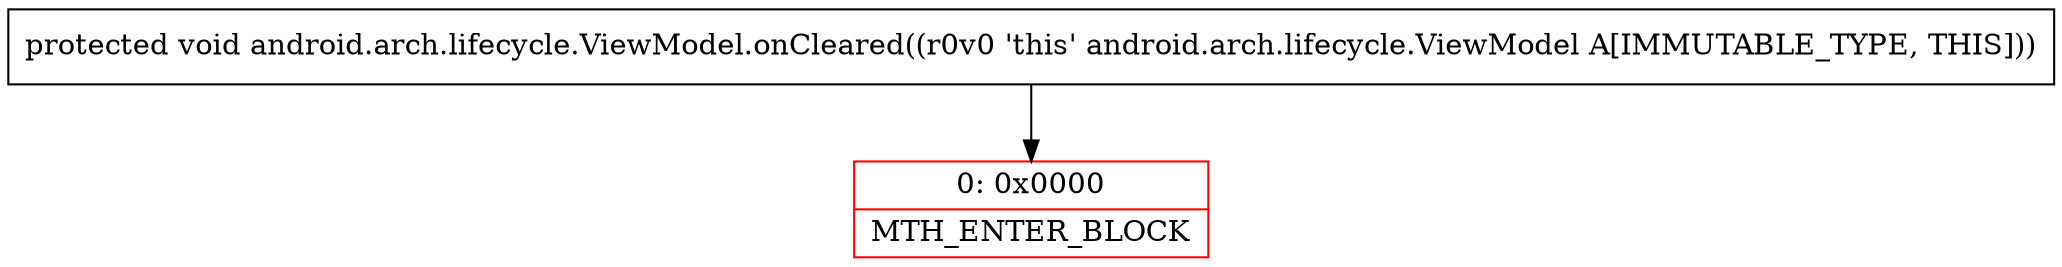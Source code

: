 digraph "CFG forandroid.arch.lifecycle.ViewModel.onCleared()V" {
subgraph cluster_Region_506237514 {
label = "R(0)";
node [shape=record,color=blue];
}
Node_0 [shape=record,color=red,label="{0\:\ 0x0000|MTH_ENTER_BLOCK\l}"];
MethodNode[shape=record,label="{protected void android.arch.lifecycle.ViewModel.onCleared((r0v0 'this' android.arch.lifecycle.ViewModel A[IMMUTABLE_TYPE, THIS])) }"];
MethodNode -> Node_0;
}

